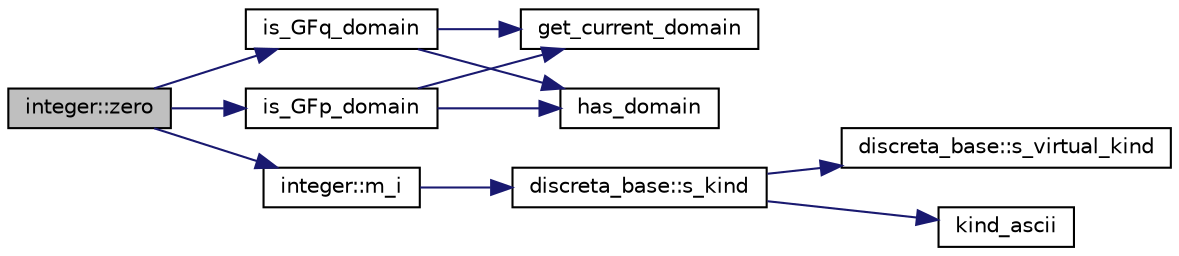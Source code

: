 digraph "integer::zero"
{
  edge [fontname="Helvetica",fontsize="10",labelfontname="Helvetica",labelfontsize="10"];
  node [fontname="Helvetica",fontsize="10",shape=record];
  rankdir="LR";
  Node2717 [label="integer::zero",height=0.2,width=0.4,color="black", fillcolor="grey75", style="filled", fontcolor="black"];
  Node2717 -> Node2718 [color="midnightblue",fontsize="10",style="solid",fontname="Helvetica"];
  Node2718 [label="is_GFp_domain",height=0.2,width=0.4,color="black", fillcolor="white", style="filled",URL="$d9/d60/discreta_8h.html#ab75527270302df466fc6f6e355775c13"];
  Node2718 -> Node2719 [color="midnightblue",fontsize="10",style="solid",fontname="Helvetica"];
  Node2719 [label="has_domain",height=0.2,width=0.4,color="black", fillcolor="white", style="filled",URL="$db/d2f/domain_8_c.html#af7df1c554310c6214b2900bf6ca7ac81"];
  Node2718 -> Node2720 [color="midnightblue",fontsize="10",style="solid",fontname="Helvetica"];
  Node2720 [label="get_current_domain",height=0.2,width=0.4,color="black", fillcolor="white", style="filled",URL="$db/d2f/domain_8_c.html#a80481fde3a59aaeeb648f8c5392269f7"];
  Node2717 -> Node2721 [color="midnightblue",fontsize="10",style="solid",fontname="Helvetica"];
  Node2721 [label="integer::m_i",height=0.2,width=0.4,color="black", fillcolor="white", style="filled",URL="$d0/de5/classinteger.html#a869091f0a0f35f5354c8c4a70250e8a9"];
  Node2721 -> Node2722 [color="midnightblue",fontsize="10",style="solid",fontname="Helvetica"];
  Node2722 [label="discreta_base::s_kind",height=0.2,width=0.4,color="black", fillcolor="white", style="filled",URL="$d7/d71/classdiscreta__base.html#a8a830025c74adbbc3362418a7c2ba157"];
  Node2722 -> Node2723 [color="midnightblue",fontsize="10",style="solid",fontname="Helvetica"];
  Node2723 [label="discreta_base::s_virtual_kind",height=0.2,width=0.4,color="black", fillcolor="white", style="filled",URL="$d7/d71/classdiscreta__base.html#a52778a6d6943a468be083d0785d418fb"];
  Node2722 -> Node2724 [color="midnightblue",fontsize="10",style="solid",fontname="Helvetica"];
  Node2724 [label="kind_ascii",height=0.2,width=0.4,color="black", fillcolor="white", style="filled",URL="$d9/d60/discreta_8h.html#ad0ce825a9f29bc6cec27e1b64cfe27bf"];
  Node2717 -> Node2725 [color="midnightblue",fontsize="10",style="solid",fontname="Helvetica"];
  Node2725 [label="is_GFq_domain",height=0.2,width=0.4,color="black", fillcolor="white", style="filled",URL="$d9/d60/discreta_8h.html#af695b4599bda7a0400772172c9eeff64"];
  Node2725 -> Node2719 [color="midnightblue",fontsize="10",style="solid",fontname="Helvetica"];
  Node2725 -> Node2720 [color="midnightblue",fontsize="10",style="solid",fontname="Helvetica"];
}

